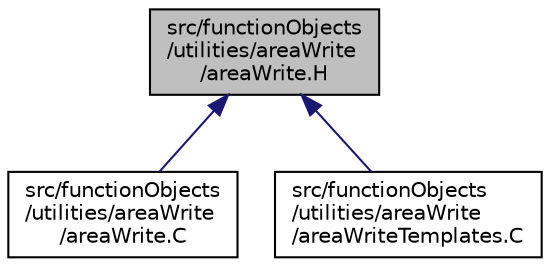 digraph "src/functionObjects/utilities/areaWrite/areaWrite.H"
{
  bgcolor="transparent";
  edge [fontname="Helvetica",fontsize="10",labelfontname="Helvetica",labelfontsize="10"];
  node [fontname="Helvetica",fontsize="10",shape=record];
  Node1 [label="src/functionObjects\l/utilities/areaWrite\l/areaWrite.H",height=0.2,width=0.4,color="black", fillcolor="grey75", style="filled" fontcolor="black"];
  Node1 -> Node2 [dir="back",color="midnightblue",fontsize="10",style="solid",fontname="Helvetica"];
  Node2 [label="src/functionObjects\l/utilities/areaWrite\l/areaWrite.C",height=0.2,width=0.4,color="black",URL="$areaWrite_8C.html"];
  Node1 -> Node3 [dir="back",color="midnightblue",fontsize="10",style="solid",fontname="Helvetica"];
  Node3 [label="src/functionObjects\l/utilities/areaWrite\l/areaWriteTemplates.C",height=0.2,width=0.4,color="black",URL="$areaWriteTemplates_8C.html"];
}
